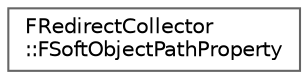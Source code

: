 digraph "Graphical Class Hierarchy"
{
 // INTERACTIVE_SVG=YES
 // LATEX_PDF_SIZE
  bgcolor="transparent";
  edge [fontname=Helvetica,fontsize=10,labelfontname=Helvetica,labelfontsize=10];
  node [fontname=Helvetica,fontsize=10,shape=box,height=0.2,width=0.4];
  rankdir="LR";
  Node0 [id="Node000000",label="FRedirectCollector\l::FSoftObjectPathProperty",height=0.2,width=0.4,color="grey40", fillcolor="white", style="filled",URL="$d5/df3/structFRedirectCollector_1_1FSoftObjectPathProperty.html",tooltip="Helper struct for soft object path tracking."];
}
